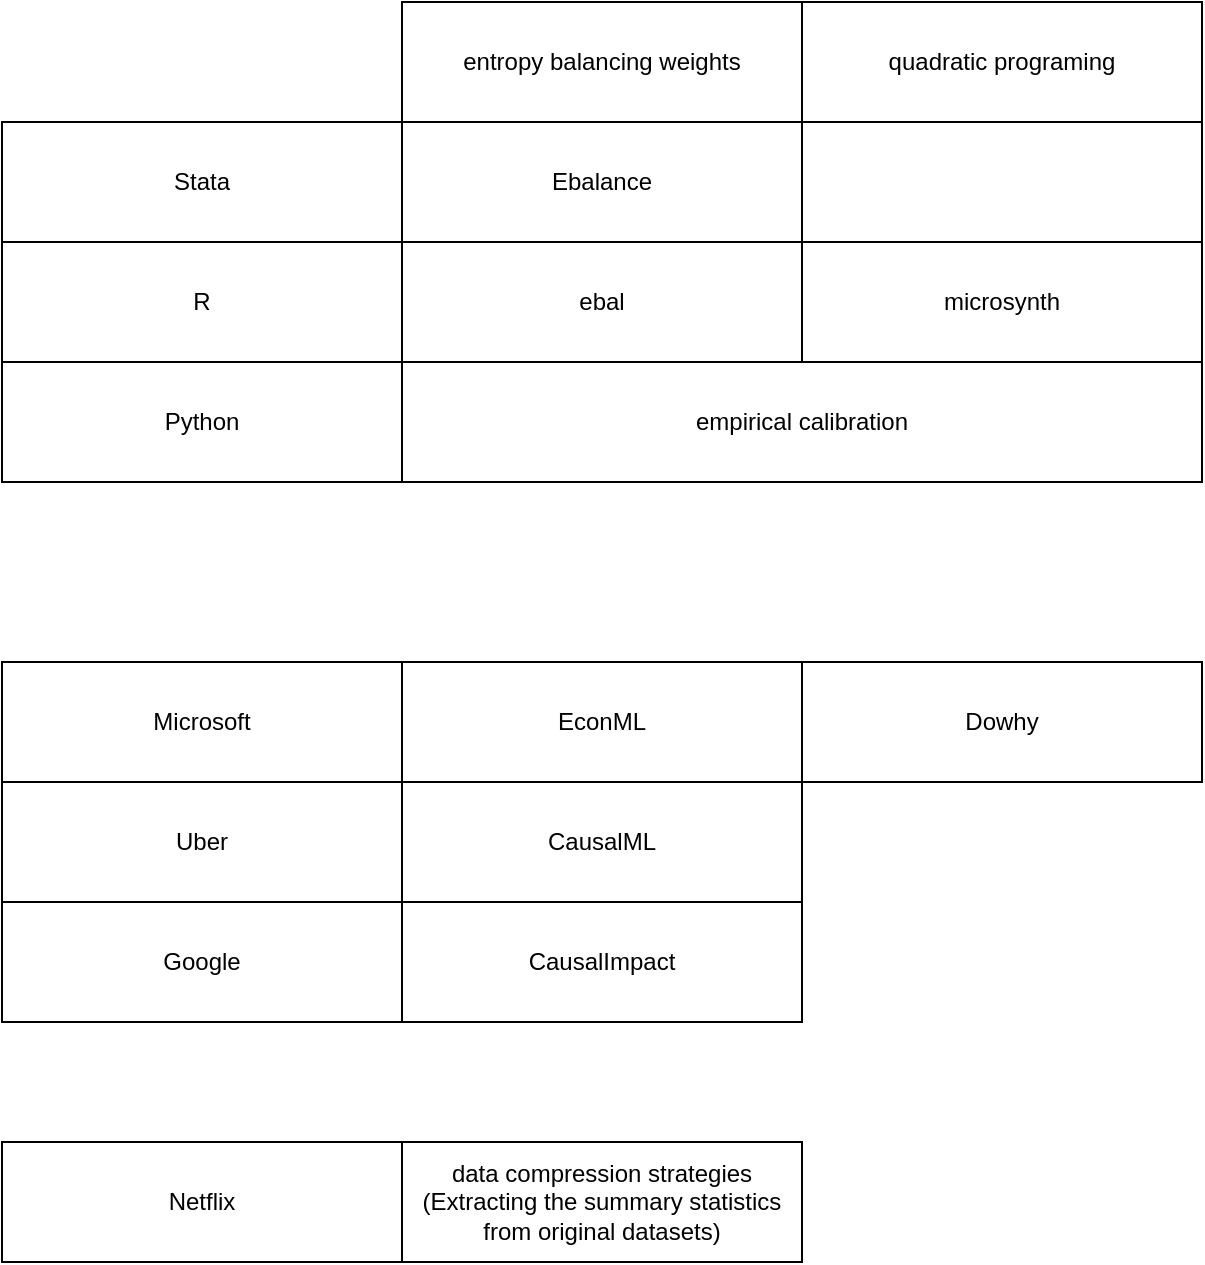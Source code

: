 <mxfile version="22.1.7" type="github">
  <diagram name="第 1 页" id="noB-A_sSmhuiChYV_2Bj">
    <mxGraphModel dx="1026" dy="654" grid="1" gridSize="10" guides="1" tooltips="1" connect="1" arrows="1" fold="1" page="1" pageScale="1" pageWidth="1200" pageHeight="1920" math="0" shadow="0">
      <root>
        <mxCell id="0" />
        <mxCell id="1" parent="0" />
        <mxCell id="0TtDDrjV-SnM6JWNpx1l-1" value="entropy balancing weights" style="rounded=0;whiteSpace=wrap;html=1;" vertex="1" parent="1">
          <mxGeometry x="300" y="140" width="200" height="60" as="geometry" />
        </mxCell>
        <mxCell id="0TtDDrjV-SnM6JWNpx1l-2" value="Ebalance" style="rounded=0;whiteSpace=wrap;html=1;" vertex="1" parent="1">
          <mxGeometry x="300" y="200" width="200" height="60" as="geometry" />
        </mxCell>
        <mxCell id="0TtDDrjV-SnM6JWNpx1l-3" value="ebal" style="rounded=0;whiteSpace=wrap;html=1;" vertex="1" parent="1">
          <mxGeometry x="300" y="260" width="200" height="60" as="geometry" />
        </mxCell>
        <mxCell id="0TtDDrjV-SnM6JWNpx1l-4" value="quadratic programing" style="rounded=0;whiteSpace=wrap;html=1;" vertex="1" parent="1">
          <mxGeometry x="500" y="140" width="200" height="60" as="geometry" />
        </mxCell>
        <mxCell id="0TtDDrjV-SnM6JWNpx1l-5" value="microsynth" style="rounded=0;whiteSpace=wrap;html=1;" vertex="1" parent="1">
          <mxGeometry x="500" y="260" width="200" height="60" as="geometry" />
        </mxCell>
        <mxCell id="0TtDDrjV-SnM6JWNpx1l-6" value="Stata" style="rounded=0;whiteSpace=wrap;html=1;" vertex="1" parent="1">
          <mxGeometry x="100" y="200" width="200" height="60" as="geometry" />
        </mxCell>
        <mxCell id="0TtDDrjV-SnM6JWNpx1l-7" value="R" style="rounded=0;whiteSpace=wrap;html=1;" vertex="1" parent="1">
          <mxGeometry x="100" y="260" width="200" height="60" as="geometry" />
        </mxCell>
        <mxCell id="0TtDDrjV-SnM6JWNpx1l-8" value="Python" style="rounded=0;whiteSpace=wrap;html=1;" vertex="1" parent="1">
          <mxGeometry x="100" y="320" width="200" height="60" as="geometry" />
        </mxCell>
        <mxCell id="0TtDDrjV-SnM6JWNpx1l-9" value="empirical calibration" style="rounded=0;whiteSpace=wrap;html=1;" vertex="1" parent="1">
          <mxGeometry x="300" y="320" width="400" height="60" as="geometry" />
        </mxCell>
        <mxCell id="0TtDDrjV-SnM6JWNpx1l-10" value="Microsoft" style="rounded=0;whiteSpace=wrap;html=1;" vertex="1" parent="1">
          <mxGeometry x="100" y="470" width="200" height="60" as="geometry" />
        </mxCell>
        <mxCell id="0TtDDrjV-SnM6JWNpx1l-11" value="Uber" style="rounded=0;whiteSpace=wrap;html=1;" vertex="1" parent="1">
          <mxGeometry x="100" y="530" width="200" height="60" as="geometry" />
        </mxCell>
        <mxCell id="0TtDDrjV-SnM6JWNpx1l-12" value="Google" style="rounded=0;whiteSpace=wrap;html=1;" vertex="1" parent="1">
          <mxGeometry x="100" y="590" width="200" height="60" as="geometry" />
        </mxCell>
        <mxCell id="0TtDDrjV-SnM6JWNpx1l-13" value="" style="rounded=0;whiteSpace=wrap;html=1;" vertex="1" parent="1">
          <mxGeometry x="500" y="200" width="200" height="60" as="geometry" />
        </mxCell>
        <mxCell id="0TtDDrjV-SnM6JWNpx1l-14" value="EconML" style="rounded=0;whiteSpace=wrap;html=1;" vertex="1" parent="1">
          <mxGeometry x="300" y="470" width="200" height="60" as="geometry" />
        </mxCell>
        <mxCell id="0TtDDrjV-SnM6JWNpx1l-15" value="Dowhy" style="rounded=0;whiteSpace=wrap;html=1;" vertex="1" parent="1">
          <mxGeometry x="500" y="470" width="200" height="60" as="geometry" />
        </mxCell>
        <mxCell id="0TtDDrjV-SnM6JWNpx1l-16" value="CausalML" style="rounded=0;whiteSpace=wrap;html=1;" vertex="1" parent="1">
          <mxGeometry x="300" y="530" width="200" height="60" as="geometry" />
        </mxCell>
        <mxCell id="0TtDDrjV-SnM6JWNpx1l-17" value="CausalImpact" style="rounded=0;whiteSpace=wrap;html=1;" vertex="1" parent="1">
          <mxGeometry x="300" y="590" width="200" height="60" as="geometry" />
        </mxCell>
        <mxCell id="0TtDDrjV-SnM6JWNpx1l-18" value="Netflix" style="rounded=0;whiteSpace=wrap;html=1;" vertex="1" parent="1">
          <mxGeometry x="100" y="710" width="200" height="60" as="geometry" />
        </mxCell>
        <mxCell id="0TtDDrjV-SnM6JWNpx1l-19" value="data compression strategies&lt;br&gt;(Extracting the summary statistics from original datasets)" style="rounded=0;whiteSpace=wrap;html=1;" vertex="1" parent="1">
          <mxGeometry x="300" y="710" width="200" height="60" as="geometry" />
        </mxCell>
      </root>
    </mxGraphModel>
  </diagram>
</mxfile>
